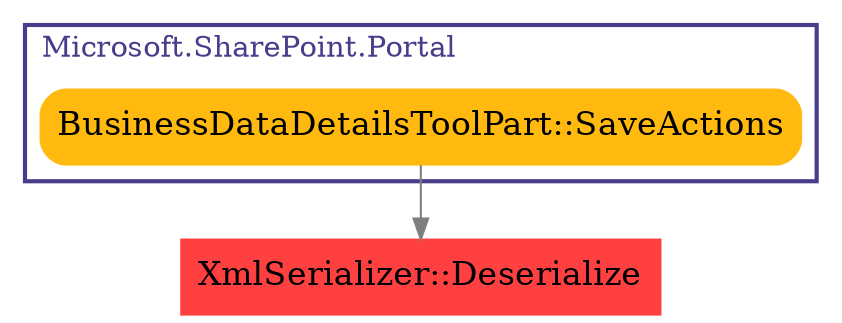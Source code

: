 digraph G {
node [fontsize = 16];
0 [label="XmlSerializer::Deserialize", shape="box", style="filled", fillcolor="brown1", color="brown1"];
subgraph cluster_0 {
label="Microsoft.SharePoint.Portal";
color=darkslateblue;
fontcolor=darkslateblue;
penwidth=2;
labeljust=l;
1 [label="BusinessDataDetailsToolPart::SaveActions", shape="box", style="filled, rounded", fillcolor="darkgoldenrod1", color="darkgoldenrod1"];
}
1 -> 0 [color="gray50"];
}
